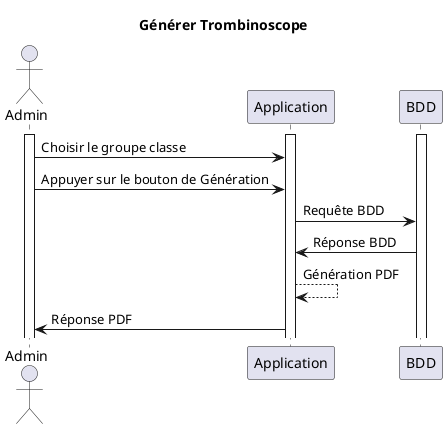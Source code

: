 @startuml generer_trombi

title Générer Trombinoscope
actor "Admin" as Ad
participant Application
participant BDD

activate Ad
activate Application
activate BDD

Ad -> Application : Choisir le groupe classe
Ad -> Application : Appuyer sur le bouton de Génération
Application -> BDD : Requête BDD
Application <- BDD : Réponse BDD

Application --> Application : Génération PDF
Ad <- Application : Réponse PDF
@enduml
